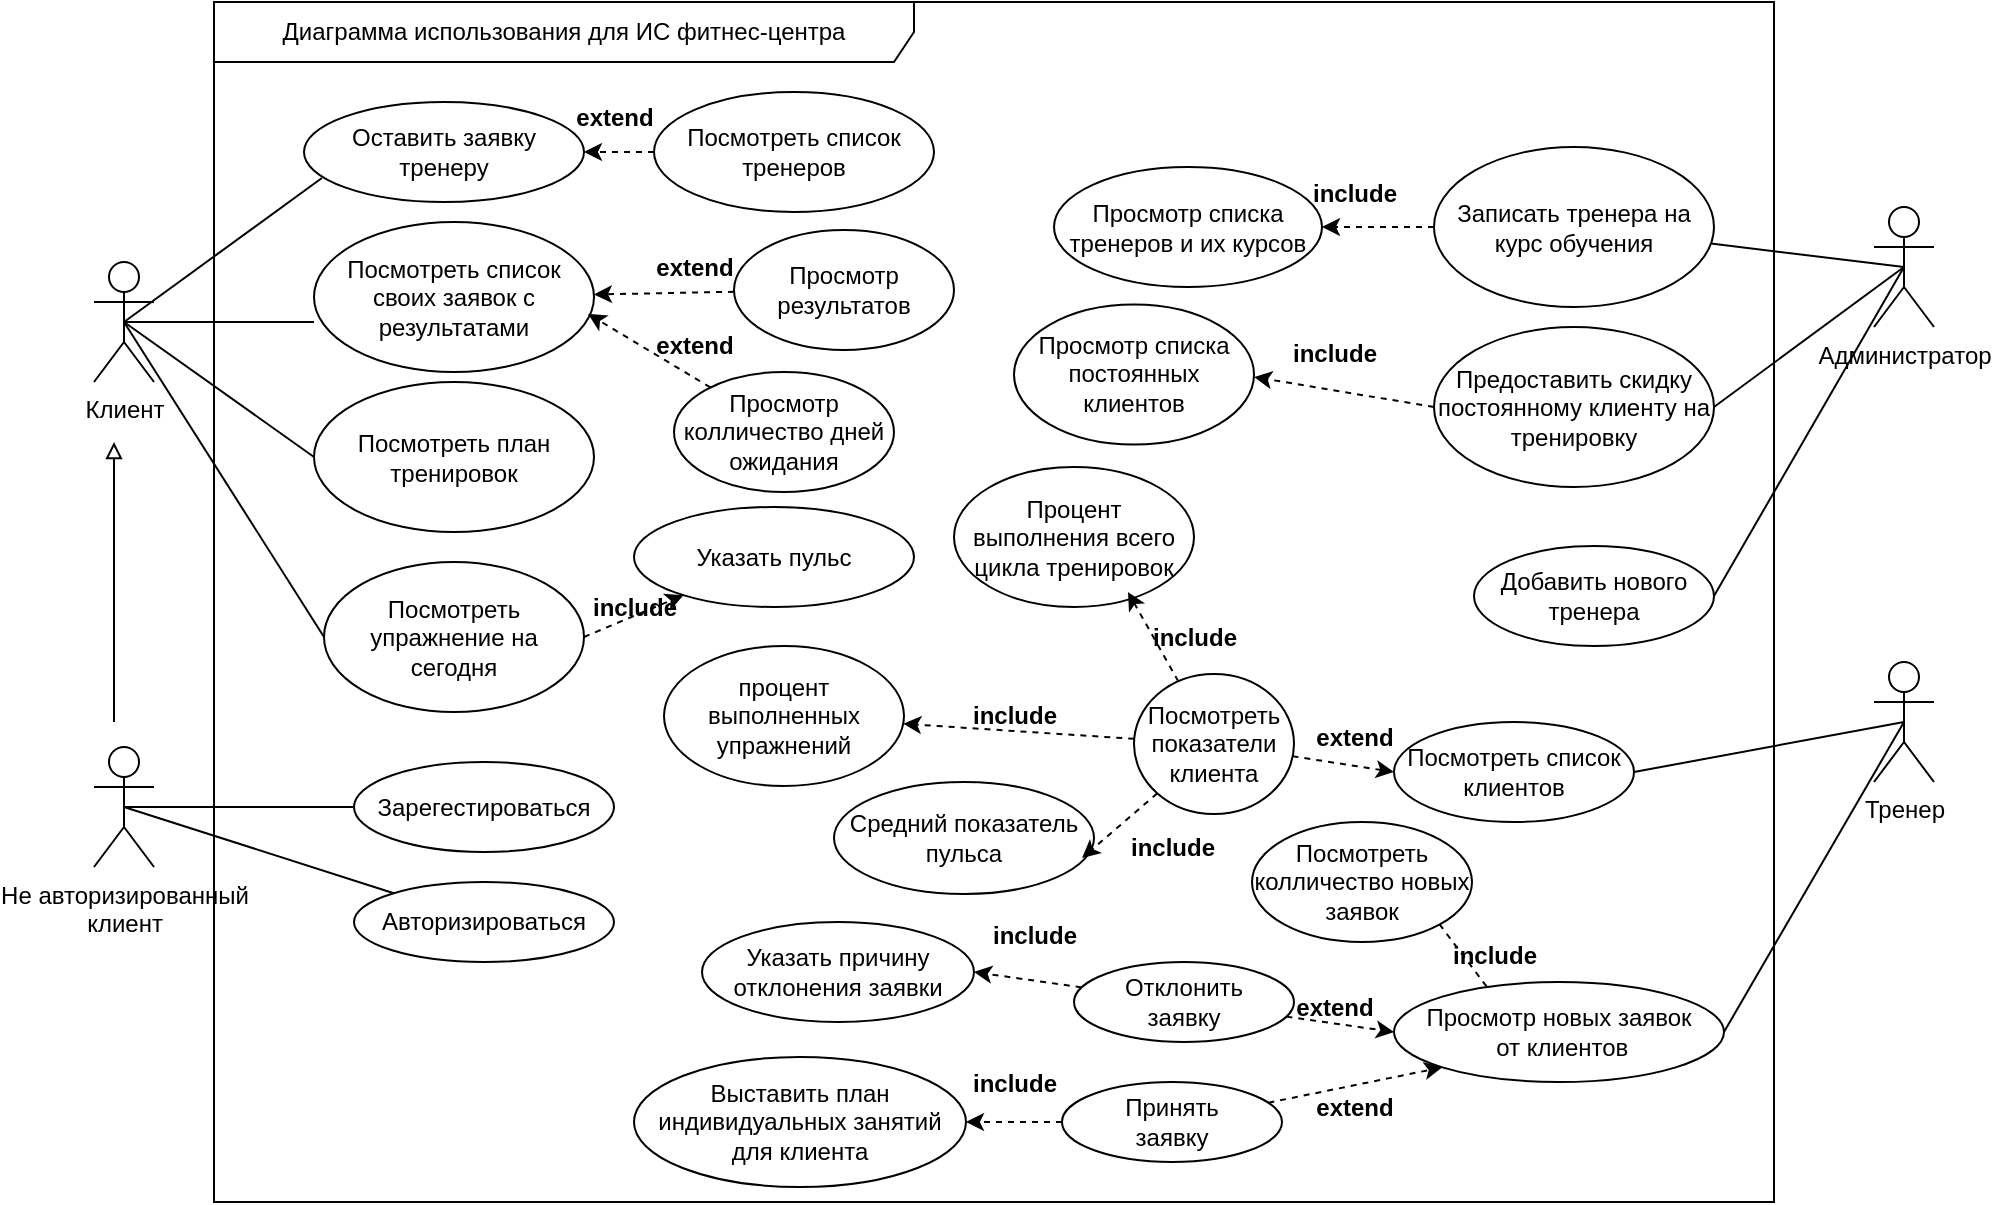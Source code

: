 <mxfile version="25.0.2">
  <diagram name="Страница — 1" id="UuLVvzYbURRZjBlXZ5gN">
    <mxGraphModel dx="1434" dy="854" grid="1" gridSize="10" guides="1" tooltips="1" connect="1" arrows="1" fold="1" page="1" pageScale="1" pageWidth="827" pageHeight="1169" math="0" shadow="0">
      <root>
        <mxCell id="0" />
        <mxCell id="1" parent="0" />
        <mxCell id="61pDMChajNqByRGVgFLa-1" value="Добавить нового тренера" style="ellipse;whiteSpace=wrap;html=1;" vertex="1" parent="1">
          <mxGeometry x="740" y="642" width="120" height="50" as="geometry" />
        </mxCell>
        <mxCell id="61pDMChajNqByRGVgFLa-62" style="rounded=0;orthogonalLoop=1;jettySize=auto;html=1;exitX=0.5;exitY=0.5;exitDx=0;exitDy=0;exitPerimeter=0;endArrow=none;endFill=0;" edge="1" parent="1" source="61pDMChajNqByRGVgFLa-2" target="61pDMChajNqByRGVgFLa-3">
          <mxGeometry relative="1" as="geometry" />
        </mxCell>
        <mxCell id="61pDMChajNqByRGVgFLa-2" value="Администратор" style="shape=umlActor;verticalLabelPosition=bottom;verticalAlign=top;html=1;outlineConnect=0;" vertex="1" parent="1">
          <mxGeometry x="940" y="472.5" width="30" height="60" as="geometry" />
        </mxCell>
        <mxCell id="61pDMChajNqByRGVgFLa-64" style="rounded=0;orthogonalLoop=1;jettySize=auto;html=1;exitX=0;exitY=0.5;exitDx=0;exitDy=0;entryX=1;entryY=0.5;entryDx=0;entryDy=0;dashed=1;" edge="1" parent="1" source="61pDMChajNqByRGVgFLa-3" target="61pDMChajNqByRGVgFLa-26">
          <mxGeometry relative="1" as="geometry" />
        </mxCell>
        <mxCell id="61pDMChajNqByRGVgFLa-3" value="Записать тренера на курс обучения" style="ellipse;whiteSpace=wrap;html=1;" vertex="1" parent="1">
          <mxGeometry x="720" y="442.5" width="140" height="80" as="geometry" />
        </mxCell>
        <mxCell id="61pDMChajNqByRGVgFLa-65" style="rounded=0;orthogonalLoop=1;jettySize=auto;html=1;exitX=0;exitY=0.5;exitDx=0;exitDy=0;entryX=1;entryY=0.5;entryDx=0;entryDy=0;startArrow=none;startFill=0;dashed=1;" edge="1" parent="1" source="61pDMChajNqByRGVgFLa-4">
          <mxGeometry relative="1" as="geometry">
            <mxPoint x="630" y="557.5" as="targetPoint" />
          </mxGeometry>
        </mxCell>
        <mxCell id="61pDMChajNqByRGVgFLa-4" value="Предоставить скидку постоянному клиенту на тренировку" style="ellipse;whiteSpace=wrap;html=1;" vertex="1" parent="1">
          <mxGeometry x="720" y="532.5" width="140" height="80" as="geometry" />
        </mxCell>
        <mxCell id="61pDMChajNqByRGVgFLa-59" style="rounded=0;orthogonalLoop=1;jettySize=auto;html=1;exitX=0.5;exitY=0.5;exitDx=0;exitDy=0;exitPerimeter=0;entryX=0;entryY=0.5;entryDx=0;entryDy=0;endArrow=none;endFill=0;" edge="1" parent="1" source="61pDMChajNqByRGVgFLa-5" target="61pDMChajNqByRGVgFLa-24">
          <mxGeometry relative="1" as="geometry" />
        </mxCell>
        <mxCell id="61pDMChajNqByRGVgFLa-60" style="rounded=0;orthogonalLoop=1;jettySize=auto;html=1;exitX=0.5;exitY=0.5;exitDx=0;exitDy=0;exitPerimeter=0;entryX=0;entryY=0.5;entryDx=0;entryDy=0;endArrow=none;endFill=0;" edge="1" parent="1" source="61pDMChajNqByRGVgFLa-5" target="61pDMChajNqByRGVgFLa-25">
          <mxGeometry relative="1" as="geometry" />
        </mxCell>
        <mxCell id="61pDMChajNqByRGVgFLa-5" value="Клиент" style="shape=umlActor;verticalLabelPosition=bottom;verticalAlign=top;html=1;outlineConnect=0;" vertex="1" parent="1">
          <mxGeometry x="50" y="500" width="30" height="60" as="geometry" />
        </mxCell>
        <mxCell id="61pDMChajNqByRGVgFLa-7" value="Оставить заявку тренеру" style="ellipse;whiteSpace=wrap;html=1;" vertex="1" parent="1">
          <mxGeometry x="155" y="420" width="140" height="50" as="geometry" />
        </mxCell>
        <mxCell id="61pDMChajNqByRGVgFLa-39" style="rounded=0;orthogonalLoop=1;jettySize=auto;html=1;exitX=0;exitY=0.5;exitDx=0;exitDy=0;entryX=1;entryY=0.5;entryDx=0;entryDy=0;dashed=1;" edge="1" parent="1" source="61pDMChajNqByRGVgFLa-8" target="61pDMChajNqByRGVgFLa-7">
          <mxGeometry relative="1" as="geometry" />
        </mxCell>
        <mxCell id="61pDMChajNqByRGVgFLa-8" value="Посмотреть список тренеров" style="ellipse;whiteSpace=wrap;html=1;" vertex="1" parent="1">
          <mxGeometry x="330" y="415" width="140" height="60" as="geometry" />
        </mxCell>
        <mxCell id="61pDMChajNqByRGVgFLa-55" style="rounded=0;orthogonalLoop=1;jettySize=auto;html=1;exitX=0.5;exitY=0.5;exitDx=0;exitDy=0;exitPerimeter=0;entryX=0;entryY=0.5;entryDx=0;entryDy=0;endArrow=none;endFill=0;" edge="1" parent="1" source="61pDMChajNqByRGVgFLa-10" target="61pDMChajNqByRGVgFLa-51">
          <mxGeometry relative="1" as="geometry" />
        </mxCell>
        <mxCell id="61pDMChajNqByRGVgFLa-56" style="rounded=0;orthogonalLoop=1;jettySize=auto;html=1;exitX=0.5;exitY=0.5;exitDx=0;exitDy=0;exitPerimeter=0;endArrow=none;endFill=0;" edge="1" parent="1" source="61pDMChajNqByRGVgFLa-10" target="61pDMChajNqByRGVgFLa-52">
          <mxGeometry relative="1" as="geometry" />
        </mxCell>
        <mxCell id="61pDMChajNqByRGVgFLa-66" style="rounded=0;orthogonalLoop=1;jettySize=auto;html=1;endArrow=block;endFill=0;" edge="1" parent="1">
          <mxGeometry relative="1" as="geometry">
            <mxPoint x="60" y="590" as="targetPoint" />
            <mxPoint x="60" y="730" as="sourcePoint" />
          </mxGeometry>
        </mxCell>
        <mxCell id="61pDMChajNqByRGVgFLa-10" value="Не авторизированный &lt;br&gt;клиент" style="shape=umlActor;verticalLabelPosition=bottom;verticalAlign=top;html=1;outlineConnect=0;" vertex="1" parent="1">
          <mxGeometry x="50" y="742.5" width="30" height="60" as="geometry" />
        </mxCell>
        <mxCell id="61pDMChajNqByRGVgFLa-12" value="Посмотреть список своих заявок с результатами" style="ellipse;whiteSpace=wrap;html=1;" vertex="1" parent="1">
          <mxGeometry x="160" y="480" width="140" height="75" as="geometry" />
        </mxCell>
        <mxCell id="61pDMChajNqByRGVgFLa-24" value="Посмотреть план тренировок" style="ellipse;whiteSpace=wrap;html=1;" vertex="1" parent="1">
          <mxGeometry x="160" y="560" width="140" height="75" as="geometry" />
        </mxCell>
        <mxCell id="61pDMChajNqByRGVgFLa-36" style="rounded=0;orthogonalLoop=1;jettySize=auto;html=1;exitX=1;exitY=0.5;exitDx=0;exitDy=0;dashed=1;" edge="1" parent="1" source="61pDMChajNqByRGVgFLa-25" target="61pDMChajNqByRGVgFLa-34">
          <mxGeometry relative="1" as="geometry" />
        </mxCell>
        <mxCell id="61pDMChajNqByRGVgFLa-25" value="Посмотреть упражнение на сегодня" style="ellipse;whiteSpace=wrap;html=1;" vertex="1" parent="1">
          <mxGeometry x="165" y="650" width="130" height="75" as="geometry" />
        </mxCell>
        <mxCell id="61pDMChajNqByRGVgFLa-26" value="Просмотр списка тренеров и их курсов" style="ellipse;whiteSpace=wrap;html=1;" vertex="1" parent="1">
          <mxGeometry x="530" y="452.5" width="134" height="60" as="geometry" />
        </mxCell>
        <mxCell id="61pDMChajNqByRGVgFLa-28" value="Просмотр списка постоянных клиентов" style="ellipse;whiteSpace=wrap;html=1;" vertex="1" parent="1">
          <mxGeometry x="510" y="521.29" width="120" height="70" as="geometry" />
        </mxCell>
        <mxCell id="61pDMChajNqByRGVgFLa-34" value="Указать пульс" style="ellipse;whiteSpace=wrap;html=1;" vertex="1" parent="1">
          <mxGeometry x="320" y="622.5" width="140" height="50" as="geometry" />
        </mxCell>
        <mxCell id="61pDMChajNqByRGVgFLa-37" value="include" style="text;align=center;fontStyle=1;verticalAlign=middle;spacingLeft=3;spacingRight=3;strokeColor=none;rotatable=0;points=[[0,0.5],[1,0.5]];portConstraint=eastwest;html=1;" vertex="1" parent="1">
          <mxGeometry x="280" y="660" width="80" height="26" as="geometry" />
        </mxCell>
        <mxCell id="61pDMChajNqByRGVgFLa-38" value="extend" style="text;align=center;fontStyle=1;verticalAlign=middle;spacingLeft=3;spacingRight=3;strokeColor=none;rotatable=0;points=[[0,0.5],[1,0.5]];portConstraint=eastwest;html=1;" vertex="1" parent="1">
          <mxGeometry x="270" y="415" width="80" height="26" as="geometry" />
        </mxCell>
        <mxCell id="61pDMChajNqByRGVgFLa-43" style="rounded=0;orthogonalLoop=1;jettySize=auto;html=1;dashed=1;" edge="1" parent="1" source="61pDMChajNqByRGVgFLa-40" target="61pDMChajNqByRGVgFLa-12">
          <mxGeometry relative="1" as="geometry" />
        </mxCell>
        <mxCell id="61pDMChajNqByRGVgFLa-40" value="Просмотр результатов" style="ellipse;whiteSpace=wrap;html=1;" vertex="1" parent="1">
          <mxGeometry x="370" y="484" width="110" height="60" as="geometry" />
        </mxCell>
        <mxCell id="61pDMChajNqByRGVgFLa-41" value="Просмотр колличество дней ожидания" style="ellipse;whiteSpace=wrap;html=1;" vertex="1" parent="1">
          <mxGeometry x="340" y="555" width="110" height="60" as="geometry" />
        </mxCell>
        <mxCell id="61pDMChajNqByRGVgFLa-42" style="rounded=0;orthogonalLoop=1;jettySize=auto;html=1;entryX=0.979;entryY=0.613;entryDx=0;entryDy=0;entryPerimeter=0;dashed=1;" edge="1" parent="1" source="61pDMChajNqByRGVgFLa-41" target="61pDMChajNqByRGVgFLa-12">
          <mxGeometry relative="1" as="geometry" />
        </mxCell>
        <mxCell id="61pDMChajNqByRGVgFLa-44" value="extend" style="text;align=center;fontStyle=1;verticalAlign=middle;spacingLeft=3;spacingRight=3;strokeColor=none;rotatable=0;points=[[0,0.5],[1,0.5]];portConstraint=eastwest;html=1;" vertex="1" parent="1">
          <mxGeometry x="310" y="490" width="80" height="26" as="geometry" />
        </mxCell>
        <mxCell id="61pDMChajNqByRGVgFLa-45" value="extend" style="text;align=center;fontStyle=1;verticalAlign=middle;spacingLeft=3;spacingRight=3;strokeColor=none;rotatable=0;points=[[0,0.5],[1,0.5]];portConstraint=eastwest;html=1;" vertex="1" parent="1">
          <mxGeometry x="310" y="529" width="80" height="26" as="geometry" />
        </mxCell>
        <mxCell id="61pDMChajNqByRGVgFLa-48" value="include" style="text;align=center;fontStyle=1;verticalAlign=middle;spacingLeft=3;spacingRight=3;strokeColor=none;rotatable=0;points=[[0,0.5],[1,0.5]];portConstraint=eastwest;html=1;" vertex="1" parent="1">
          <mxGeometry x="630" y="532.5" width="80" height="26" as="geometry" />
        </mxCell>
        <mxCell id="61pDMChajNqByRGVgFLa-50" value="include" style="text;align=center;fontStyle=1;verticalAlign=middle;spacingLeft=3;spacingRight=3;strokeColor=none;rotatable=0;points=[[0,0.5],[1,0.5]];portConstraint=eastwest;html=1;" vertex="1" parent="1">
          <mxGeometry x="640" y="452.5" width="80" height="26" as="geometry" />
        </mxCell>
        <mxCell id="61pDMChajNqByRGVgFLa-51" value="Зарегестироваться" style="ellipse;whiteSpace=wrap;html=1;" vertex="1" parent="1">
          <mxGeometry x="180" y="750" width="130" height="45" as="geometry" />
        </mxCell>
        <mxCell id="61pDMChajNqByRGVgFLa-52" value="Авторизироваться" style="ellipse;whiteSpace=wrap;html=1;" vertex="1" parent="1">
          <mxGeometry x="180" y="810" width="130" height="40" as="geometry" />
        </mxCell>
        <mxCell id="61pDMChajNqByRGVgFLa-57" style="rounded=0;orthogonalLoop=1;jettySize=auto;html=1;exitX=0.5;exitY=0.5;exitDx=0;exitDy=0;exitPerimeter=0;entryX=0.064;entryY=0.76;entryDx=0;entryDy=0;entryPerimeter=0;endArrow=none;endFill=0;" edge="1" parent="1" source="61pDMChajNqByRGVgFLa-5" target="61pDMChajNqByRGVgFLa-7">
          <mxGeometry relative="1" as="geometry" />
        </mxCell>
        <mxCell id="61pDMChajNqByRGVgFLa-58" style="rounded=0;orthogonalLoop=1;jettySize=auto;html=1;exitX=0.5;exitY=0.5;exitDx=0;exitDy=0;exitPerimeter=0;entryX=0;entryY=0.667;entryDx=0;entryDy=0;entryPerimeter=0;endArrow=none;endFill=0;" edge="1" parent="1" source="61pDMChajNqByRGVgFLa-5" target="61pDMChajNqByRGVgFLa-12">
          <mxGeometry relative="1" as="geometry" />
        </mxCell>
        <mxCell id="61pDMChajNqByRGVgFLa-61" style="rounded=0;orthogonalLoop=1;jettySize=auto;html=1;exitX=0.5;exitY=0.5;exitDx=0;exitDy=0;exitPerimeter=0;entryX=1;entryY=0.5;entryDx=0;entryDy=0;endArrow=none;endFill=0;" edge="1" parent="1" source="61pDMChajNqByRGVgFLa-2" target="61pDMChajNqByRGVgFLa-1">
          <mxGeometry relative="1" as="geometry" />
        </mxCell>
        <mxCell id="61pDMChajNqByRGVgFLa-63" style="rounded=0;orthogonalLoop=1;jettySize=auto;html=1;exitX=0.5;exitY=0.5;exitDx=0;exitDy=0;exitPerimeter=0;entryX=1;entryY=0.5;entryDx=0;entryDy=0;endArrow=none;endFill=0;" edge="1" parent="1" source="61pDMChajNqByRGVgFLa-2" target="61pDMChajNqByRGVgFLa-4">
          <mxGeometry relative="1" as="geometry" />
        </mxCell>
        <mxCell id="61pDMChajNqByRGVgFLa-82" style="rounded=0;orthogonalLoop=1;jettySize=auto;html=1;exitX=0;exitY=0.5;exitDx=0;exitDy=0;dashed=1;startArrow=classic;startFill=1;endArrow=none;endFill=0;" edge="1" parent="1" source="61pDMChajNqByRGVgFLa-67" target="61pDMChajNqByRGVgFLa-81">
          <mxGeometry relative="1" as="geometry" />
        </mxCell>
        <mxCell id="61pDMChajNqByRGVgFLa-67" value="Посмотреть список клиентов" style="ellipse;whiteSpace=wrap;html=1;" vertex="1" parent="1">
          <mxGeometry x="700" y="730" width="120" height="50" as="geometry" />
        </mxCell>
        <mxCell id="61pDMChajNqByRGVgFLa-69" value="Тренер" style="shape=umlActor;verticalLabelPosition=bottom;verticalAlign=top;html=1;outlineConnect=0;" vertex="1" parent="1">
          <mxGeometry x="940" y="700" width="30" height="60" as="geometry" />
        </mxCell>
        <mxCell id="61pDMChajNqByRGVgFLa-106" style="rounded=0;orthogonalLoop=1;jettySize=auto;html=1;exitX=0.5;exitY=1;exitDx=0;exitDy=0;entryX=0.5;entryY=0;entryDx=0;entryDy=0;dashed=1;" edge="1" parent="1" source="61pDMChajNqByRGVgFLa-73" target="61pDMChajNqByRGVgFLa-105">
          <mxGeometry relative="1" as="geometry" />
        </mxCell>
        <mxCell id="61pDMChajNqByRGVgFLa-73" value="Просмотр новых заявок&lt;div&gt;&amp;nbsp;от клиентов&lt;/div&gt;" style="ellipse;whiteSpace=wrap;html=1;" vertex="1" parent="1">
          <mxGeometry x="700" y="860" width="165" height="50" as="geometry" />
        </mxCell>
        <mxCell id="61pDMChajNqByRGVgFLa-76" style="rounded=0;orthogonalLoop=1;jettySize=auto;html=1;exitX=0.5;exitY=0.5;exitDx=0;exitDy=0;exitPerimeter=0;entryX=1;entryY=0.5;entryDx=0;entryDy=0;endArrow=none;endFill=0;" edge="1" parent="1" source="61pDMChajNqByRGVgFLa-69" target="61pDMChajNqByRGVgFLa-67">
          <mxGeometry relative="1" as="geometry" />
        </mxCell>
        <mxCell id="61pDMChajNqByRGVgFLa-77" style="rounded=0;orthogonalLoop=1;jettySize=auto;html=1;exitX=0.5;exitY=0.5;exitDx=0;exitDy=0;exitPerimeter=0;entryX=1;entryY=0.5;entryDx=0;entryDy=0;endArrow=none;endFill=0;" edge="1" parent="1" source="61pDMChajNqByRGVgFLa-69" target="61pDMChajNqByRGVgFLa-73">
          <mxGeometry relative="1" as="geometry" />
        </mxCell>
        <mxCell id="61pDMChajNqByRGVgFLa-78" value="Процент выполнения всего цикла тренировок" style="ellipse;whiteSpace=wrap;html=1;" vertex="1" parent="1">
          <mxGeometry x="480" y="602.5" width="120" height="70" as="geometry" />
        </mxCell>
        <mxCell id="61pDMChajNqByRGVgFLa-79" value="процент выполненных упражнений" style="ellipse;whiteSpace=wrap;html=1;" vertex="1" parent="1">
          <mxGeometry x="335" y="692" width="120" height="70" as="geometry" />
        </mxCell>
        <mxCell id="61pDMChajNqByRGVgFLa-80" value="Средний показатель пульса" style="ellipse;whiteSpace=wrap;html=1;" vertex="1" parent="1">
          <mxGeometry x="420" y="760" width="130" height="56" as="geometry" />
        </mxCell>
        <mxCell id="61pDMChajNqByRGVgFLa-86" style="rounded=0;orthogonalLoop=1;jettySize=auto;html=1;dashed=1;" edge="1" parent="1" source="61pDMChajNqByRGVgFLa-81" target="61pDMChajNqByRGVgFLa-79">
          <mxGeometry relative="1" as="geometry" />
        </mxCell>
        <mxCell id="61pDMChajNqByRGVgFLa-81" value="Посмотреть показатели &lt;br&gt;клиента" style="ellipse;whiteSpace=wrap;html=1;" vertex="1" parent="1">
          <mxGeometry x="570" y="706" width="80" height="70" as="geometry" />
        </mxCell>
        <mxCell id="61pDMChajNqByRGVgFLa-84" value="extend" style="text;align=center;fontStyle=1;verticalAlign=middle;spacingLeft=3;spacingRight=3;strokeColor=none;rotatable=0;points=[[0,0.5],[1,0.5]];portConstraint=eastwest;html=1;" vertex="1" parent="1">
          <mxGeometry x="640" y="725" width="80" height="26" as="geometry" />
        </mxCell>
        <mxCell id="61pDMChajNqByRGVgFLa-88" value="include" style="text;align=center;fontStyle=1;verticalAlign=middle;spacingLeft=3;spacingRight=3;strokeColor=none;rotatable=0;points=[[0,0.5],[1,0.5]];portConstraint=eastwest;html=1;" vertex="1" parent="1">
          <mxGeometry x="560" y="674.5" width="80" height="26" as="geometry" />
        </mxCell>
        <mxCell id="61pDMChajNqByRGVgFLa-89" value="include" style="text;align=center;fontStyle=1;verticalAlign=middle;spacingLeft=3;spacingRight=3;strokeColor=none;rotatable=0;points=[[0,0.5],[1,0.5]];portConstraint=eastwest;html=1;" vertex="1" parent="1">
          <mxGeometry x="470" y="714" width="80" height="26" as="geometry" />
        </mxCell>
        <mxCell id="61pDMChajNqByRGVgFLa-90" value="include" style="text;align=center;fontStyle=1;verticalAlign=middle;spacingLeft=3;spacingRight=3;strokeColor=none;rotatable=0;points=[[0,0.5],[1,0.5]];portConstraint=eastwest;html=1;" vertex="1" parent="1">
          <mxGeometry x="549" y="780" width="80" height="26" as="geometry" />
        </mxCell>
        <mxCell id="61pDMChajNqByRGVgFLa-93" style="rounded=0;orthogonalLoop=1;jettySize=auto;html=1;entryX=0;entryY=0.5;entryDx=0;entryDy=0;dashed=1;" edge="1" parent="1" source="61pDMChajNqByRGVgFLa-91" target="61pDMChajNqByRGVgFLa-73">
          <mxGeometry relative="1" as="geometry" />
        </mxCell>
        <mxCell id="61pDMChajNqByRGVgFLa-98" style="rounded=0;orthogonalLoop=1;jettySize=auto;html=1;entryX=1;entryY=0.5;entryDx=0;entryDy=0;dashed=1;" edge="1" parent="1" source="61pDMChajNqByRGVgFLa-91" target="61pDMChajNqByRGVgFLa-95">
          <mxGeometry relative="1" as="geometry" />
        </mxCell>
        <mxCell id="61pDMChajNqByRGVgFLa-91" value="Отклонить&lt;br&gt;заявку" style="ellipse;whiteSpace=wrap;html=1;" vertex="1" parent="1">
          <mxGeometry x="540" y="850" width="110" height="40" as="geometry" />
        </mxCell>
        <mxCell id="61pDMChajNqByRGVgFLa-94" style="rounded=0;orthogonalLoop=1;jettySize=auto;html=1;entryX=0;entryY=1;entryDx=0;entryDy=0;dashed=1;" edge="1" parent="1" source="61pDMChajNqByRGVgFLa-92" target="61pDMChajNqByRGVgFLa-73">
          <mxGeometry relative="1" as="geometry" />
        </mxCell>
        <mxCell id="61pDMChajNqByRGVgFLa-99" style="rounded=0;orthogonalLoop=1;jettySize=auto;html=1;exitX=0;exitY=0.5;exitDx=0;exitDy=0;dashed=1;" edge="1" parent="1" source="61pDMChajNqByRGVgFLa-92" target="61pDMChajNqByRGVgFLa-96">
          <mxGeometry relative="1" as="geometry" />
        </mxCell>
        <mxCell id="61pDMChajNqByRGVgFLa-92" value="Принять&lt;br&gt;заявку" style="ellipse;whiteSpace=wrap;html=1;" vertex="1" parent="1">
          <mxGeometry x="534" y="910" width="110" height="40" as="geometry" />
        </mxCell>
        <mxCell id="61pDMChajNqByRGVgFLa-95" value="Указать причину отклонения заявки" style="ellipse;whiteSpace=wrap;html=1;" vertex="1" parent="1">
          <mxGeometry x="354" y="830" width="136" height="50" as="geometry" />
        </mxCell>
        <mxCell id="61pDMChajNqByRGVgFLa-96" value="Выставить план индивидуальных занятий для&lt;span style=&quot;background-color: initial;&quot;&gt;&amp;nbsp;клиента&lt;/span&gt;" style="ellipse;whiteSpace=wrap;html=1;" vertex="1" parent="1">
          <mxGeometry x="320" y="897.5" width="166" height="65" as="geometry" />
        </mxCell>
        <mxCell id="61pDMChajNqByRGVgFLa-100" value="include" style="text;align=center;fontStyle=1;verticalAlign=middle;spacingLeft=3;spacingRight=3;strokeColor=none;rotatable=0;points=[[0,0.5],[1,0.5]];portConstraint=eastwest;html=1;" vertex="1" parent="1">
          <mxGeometry x="480" y="824" width="80" height="26" as="geometry" />
        </mxCell>
        <mxCell id="61pDMChajNqByRGVgFLa-101" value="include" style="text;align=center;fontStyle=1;verticalAlign=middle;spacingLeft=3;spacingRight=3;strokeColor=none;rotatable=0;points=[[0,0.5],[1,0.5]];portConstraint=eastwest;html=1;" vertex="1" parent="1">
          <mxGeometry x="470" y="897.5" width="80" height="26" as="geometry" />
        </mxCell>
        <mxCell id="61pDMChajNqByRGVgFLa-102" value="extend" style="text;align=center;fontStyle=1;verticalAlign=middle;spacingLeft=3;spacingRight=3;strokeColor=none;rotatable=0;points=[[0,0.5],[1,0.5]];portConstraint=eastwest;html=1;" vertex="1" parent="1">
          <mxGeometry x="630" y="860" width="80" height="26" as="geometry" />
        </mxCell>
        <mxCell id="61pDMChajNqByRGVgFLa-103" value="extend" style="text;align=center;fontStyle=1;verticalAlign=middle;spacingLeft=3;spacingRight=3;strokeColor=none;rotatable=0;points=[[0,0.5],[1,0.5]];portConstraint=eastwest;html=1;" vertex="1" parent="1">
          <mxGeometry x="640" y="910" width="80" height="26" as="geometry" />
        </mxCell>
        <mxCell id="61pDMChajNqByRGVgFLa-104" style="rounded=0;orthogonalLoop=1;jettySize=auto;html=1;entryX=0.954;entryY=0.679;entryDx=0;entryDy=0;entryPerimeter=0;dashed=1;" edge="1" parent="1" source="61pDMChajNqByRGVgFLa-81" target="61pDMChajNqByRGVgFLa-80">
          <mxGeometry relative="1" as="geometry" />
        </mxCell>
        <mxCell id="61pDMChajNqByRGVgFLa-105" value="Посмотреть колличество новых заявок" style="ellipse;whiteSpace=wrap;html=1;" vertex="1" parent="1">
          <mxGeometry x="629" y="780" width="110" height="60" as="geometry" />
        </mxCell>
        <mxCell id="61pDMChajNqByRGVgFLa-107" value="include" style="text;align=center;fontStyle=1;verticalAlign=middle;spacingLeft=3;spacingRight=3;strokeColor=none;rotatable=0;points=[[0,0.5],[1,0.5]];portConstraint=eastwest;html=1;" vertex="1" parent="1">
          <mxGeometry x="710" y="834" width="80" height="26" as="geometry" />
        </mxCell>
        <mxCell id="61pDMChajNqByRGVgFLa-108" style="rounded=0;orthogonalLoop=1;jettySize=auto;html=1;entryX=0.725;entryY=0.893;entryDx=0;entryDy=0;entryPerimeter=0;dashed=1;" edge="1" parent="1" source="61pDMChajNqByRGVgFLa-81" target="61pDMChajNqByRGVgFLa-78">
          <mxGeometry relative="1" as="geometry" />
        </mxCell>
        <mxCell id="61pDMChajNqByRGVgFLa-110" value="Диаграмма использования для ИС фитнес-центра" style="shape=umlFrame;whiteSpace=wrap;html=1;pointerEvents=0;recursiveResize=0;container=1;collapsible=0;width=350;height=30;" vertex="1" parent="1">
          <mxGeometry x="110" y="370" width="780" height="600" as="geometry" />
        </mxCell>
      </root>
    </mxGraphModel>
  </diagram>
</mxfile>
